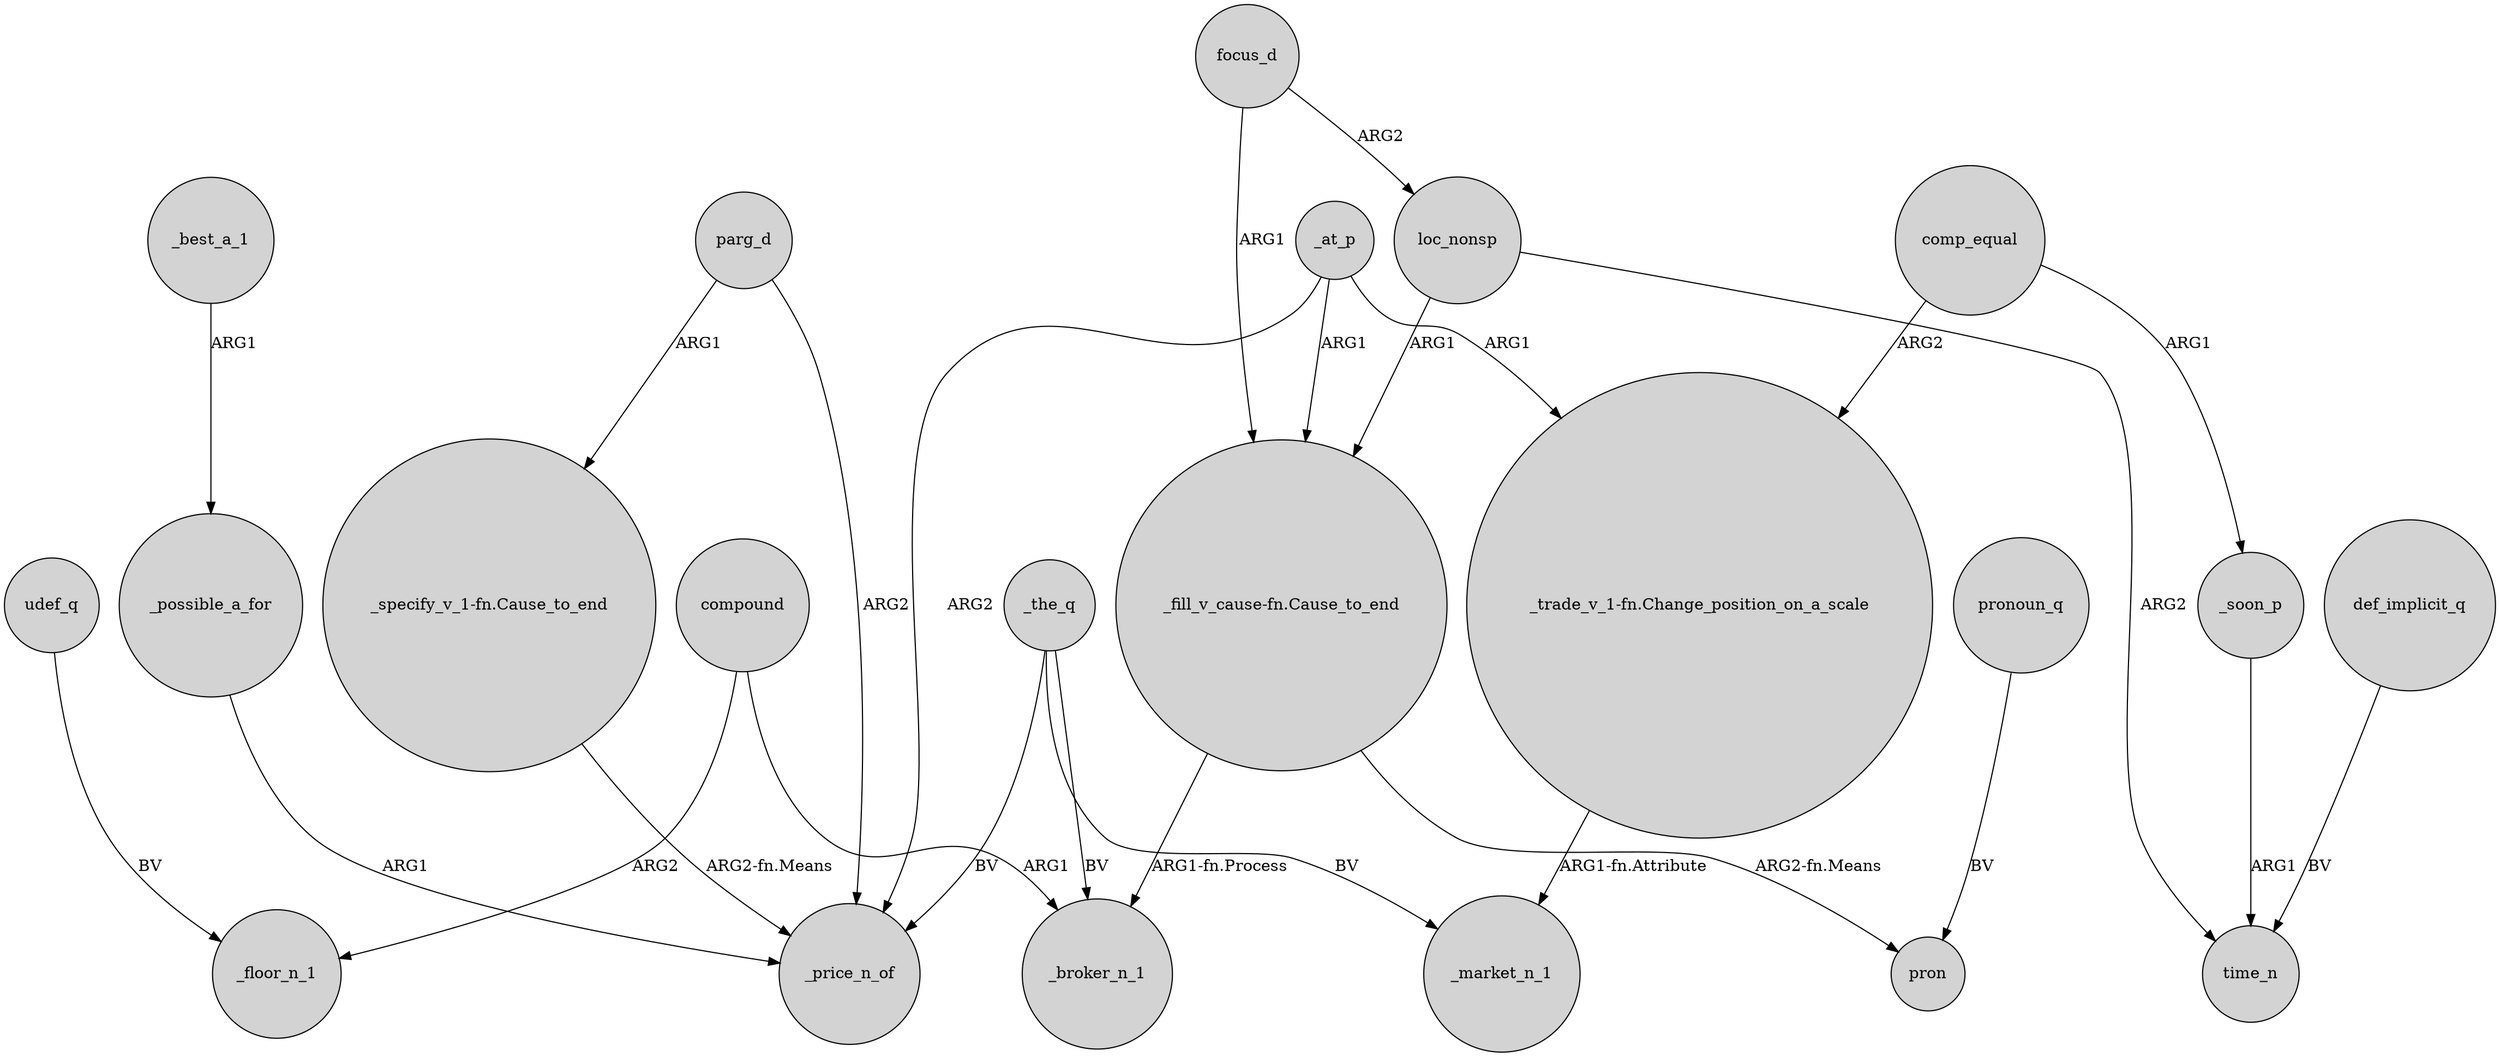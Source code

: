 digraph {
	node [shape=circle style=filled]
	loc_nonsp -> "_fill_v_cause-fn.Cause_to_end" [label=ARG1]
	_best_a_1 -> _possible_a_for [label=ARG1]
	"_specify_v_1-fn.Cause_to_end" -> _price_n_of [label="ARG2-fn.Means"]
	parg_d -> "_specify_v_1-fn.Cause_to_end" [label=ARG1]
	compound -> _floor_n_1 [label=ARG2]
	compound -> _broker_n_1 [label=ARG1]
	_at_p -> "_fill_v_cause-fn.Cause_to_end" [label=ARG1]
	comp_equal -> _soon_p [label=ARG1]
	focus_d -> loc_nonsp [label=ARG2]
	_the_q -> _market_n_1 [label=BV]
	pronoun_q -> pron [label=BV]
	_soon_p -> time_n [label=ARG1]
	comp_equal -> "_trade_v_1-fn.Change_position_on_a_scale" [label=ARG2]
	"_trade_v_1-fn.Change_position_on_a_scale" -> _market_n_1 [label="ARG1-fn.Attribute"]
	_at_p -> _price_n_of [label=ARG2]
	"_fill_v_cause-fn.Cause_to_end" -> _broker_n_1 [label="ARG1-fn.Process"]
	_possible_a_for -> _price_n_of [label=ARG1]
	parg_d -> _price_n_of [label=ARG2]
	loc_nonsp -> time_n [label=ARG2]
	_at_p -> "_trade_v_1-fn.Change_position_on_a_scale" [label=ARG1]
	_the_q -> _price_n_of [label=BV]
	focus_d -> "_fill_v_cause-fn.Cause_to_end" [label=ARG1]
	"_fill_v_cause-fn.Cause_to_end" -> pron [label="ARG2-fn.Means"]
	_the_q -> _broker_n_1 [label=BV]
	udef_q -> _floor_n_1 [label=BV]
	def_implicit_q -> time_n [label=BV]
}
